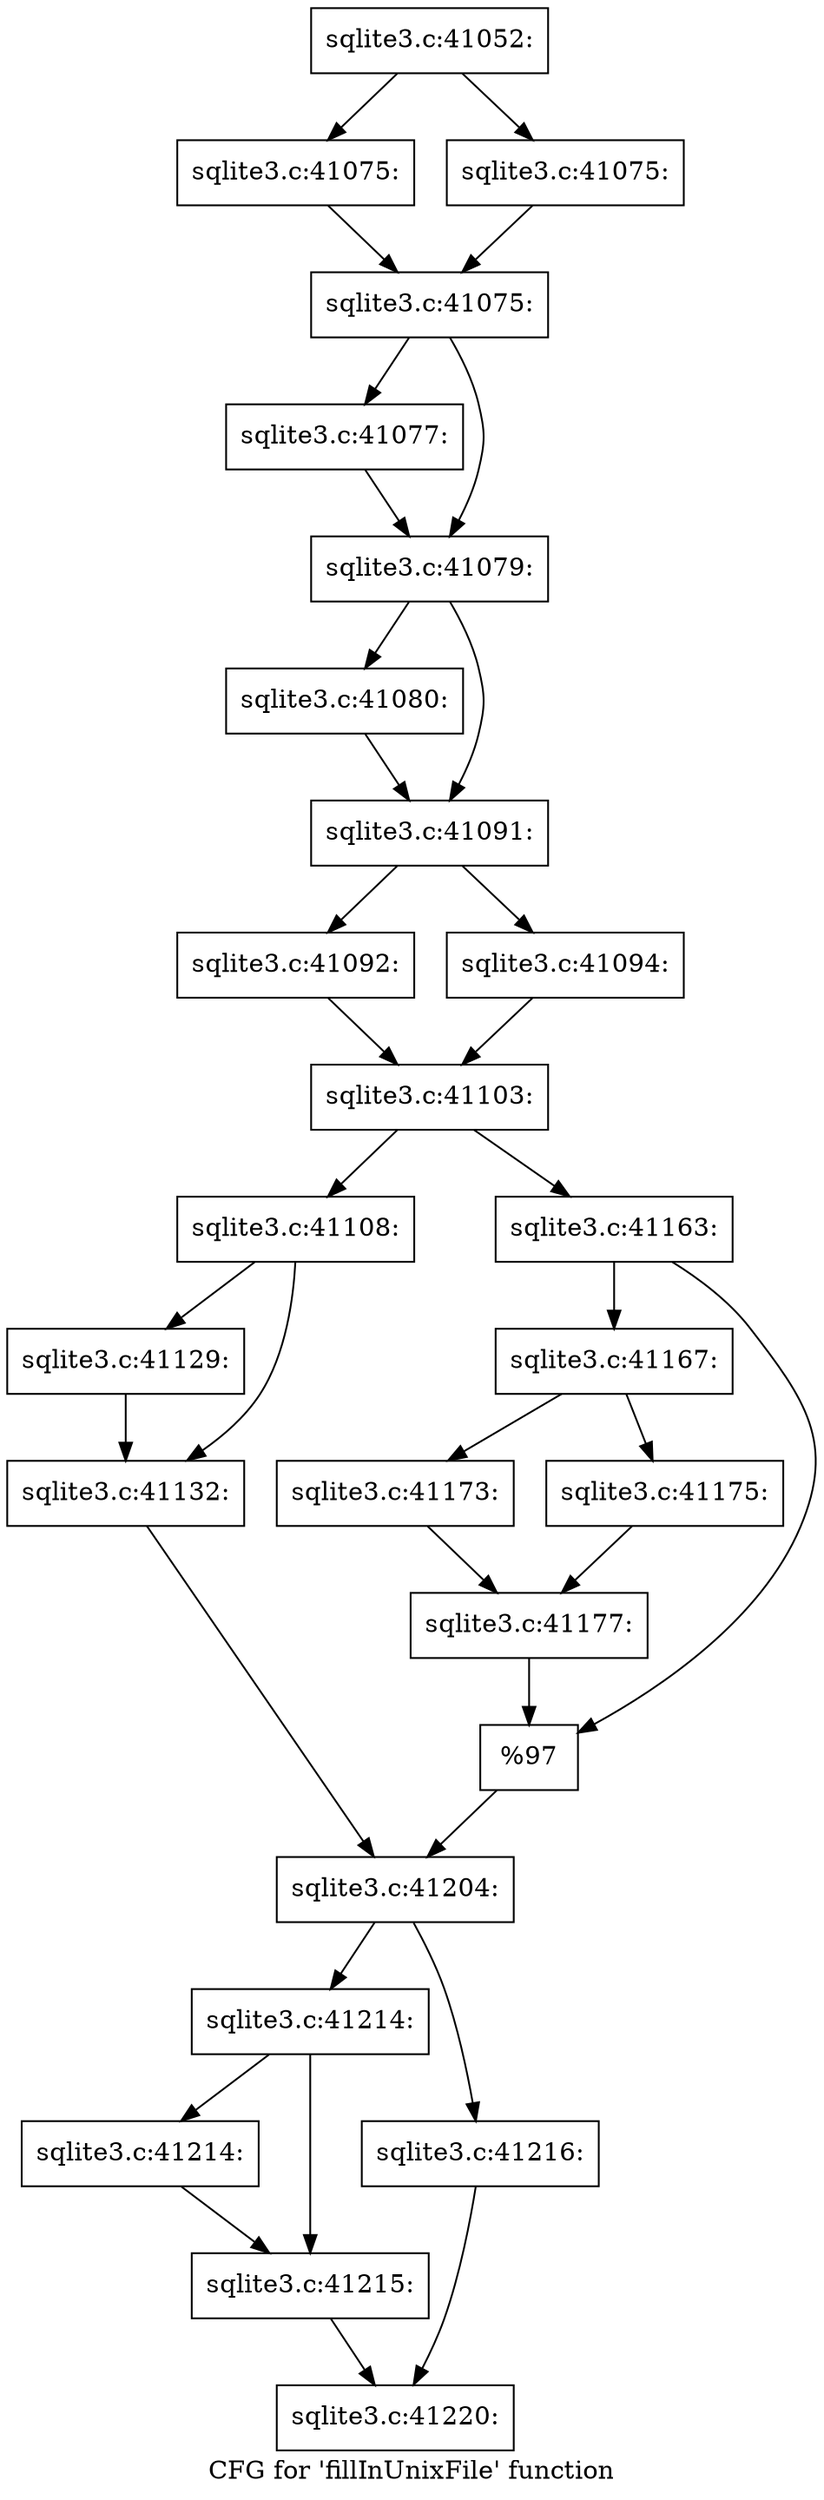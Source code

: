 digraph "CFG for 'fillInUnixFile' function" {
	label="CFG for 'fillInUnixFile' function";

	Node0x55c0f717f570 [shape=record,label="{sqlite3.c:41052:}"];
	Node0x55c0f717f570 -> Node0x55c0f718bba0;
	Node0x55c0f717f570 -> Node0x55c0f718bbf0;
	Node0x55c0f718bba0 [shape=record,label="{sqlite3.c:41075:}"];
	Node0x55c0f718bba0 -> Node0x55c0f718bc40;
	Node0x55c0f718bbf0 [shape=record,label="{sqlite3.c:41075:}"];
	Node0x55c0f718bbf0 -> Node0x55c0f718bc40;
	Node0x55c0f718bc40 [shape=record,label="{sqlite3.c:41075:}"];
	Node0x55c0f718bc40 -> Node0x55c0f718ba70;
	Node0x55c0f718bc40 -> Node0x55c0f718bac0;
	Node0x55c0f718ba70 [shape=record,label="{sqlite3.c:41077:}"];
	Node0x55c0f718ba70 -> Node0x55c0f718bac0;
	Node0x55c0f718bac0 [shape=record,label="{sqlite3.c:41079:}"];
	Node0x55c0f718bac0 -> Node0x55c0f718cc20;
	Node0x55c0f718bac0 -> Node0x55c0f718cc70;
	Node0x55c0f718cc20 [shape=record,label="{sqlite3.c:41080:}"];
	Node0x55c0f718cc20 -> Node0x55c0f718cc70;
	Node0x55c0f718cc70 [shape=record,label="{sqlite3.c:41091:}"];
	Node0x55c0f718cc70 -> Node0x55c0f718d880;
	Node0x55c0f718cc70 -> Node0x55c0f718d920;
	Node0x55c0f718d880 [shape=record,label="{sqlite3.c:41092:}"];
	Node0x55c0f718d880 -> Node0x55c0f718d8d0;
	Node0x55c0f718d920 [shape=record,label="{sqlite3.c:41094:}"];
	Node0x55c0f718d920 -> Node0x55c0f718d8d0;
	Node0x55c0f718d8d0 [shape=record,label="{sqlite3.c:41103:}"];
	Node0x55c0f718d8d0 -> Node0x55c0f575d850;
	Node0x55c0f718d8d0 -> Node0x55c0f718e950;
	Node0x55c0f575d850 [shape=record,label="{sqlite3.c:41108:}"];
	Node0x55c0f575d850 -> Node0x55c0f570b520;
	Node0x55c0f575d850 -> Node0x55c0f718f5b0;
	Node0x55c0f570b520 [shape=record,label="{sqlite3.c:41129:}"];
	Node0x55c0f570b520 -> Node0x55c0f718f5b0;
	Node0x55c0f718f5b0 [shape=record,label="{sqlite3.c:41132:}"];
	Node0x55c0f718f5b0 -> Node0x55c0f718e900;
	Node0x55c0f718e950 [shape=record,label="{sqlite3.c:41163:}"];
	Node0x55c0f718e950 -> Node0x55c0f7190120;
	Node0x55c0f718e950 -> Node0x55c0f7190170;
	Node0x55c0f7190120 [shape=record,label="{sqlite3.c:41167:}"];
	Node0x55c0f7190120 -> Node0x55c0f7191020;
	Node0x55c0f7190120 -> Node0x55c0f71910c0;
	Node0x55c0f7191020 [shape=record,label="{sqlite3.c:41173:}"];
	Node0x55c0f7191020 -> Node0x55c0f7191070;
	Node0x55c0f71910c0 [shape=record,label="{sqlite3.c:41175:}"];
	Node0x55c0f71910c0 -> Node0x55c0f7191070;
	Node0x55c0f7191070 [shape=record,label="{sqlite3.c:41177:}"];
	Node0x55c0f7191070 -> Node0x55c0f7190170;
	Node0x55c0f7190170 [shape=record,label="{%97}"];
	Node0x55c0f7190170 -> Node0x55c0f718e900;
	Node0x55c0f718e900 [shape=record,label="{sqlite3.c:41204:}"];
	Node0x55c0f718e900 -> Node0x55c0f71922c0;
	Node0x55c0f718e900 -> Node0x55c0f7192360;
	Node0x55c0f71922c0 [shape=record,label="{sqlite3.c:41214:}"];
	Node0x55c0f71922c0 -> Node0x55c0f7192770;
	Node0x55c0f71922c0 -> Node0x55c0f71927c0;
	Node0x55c0f7192770 [shape=record,label="{sqlite3.c:41214:}"];
	Node0x55c0f7192770 -> Node0x55c0f71927c0;
	Node0x55c0f71927c0 [shape=record,label="{sqlite3.c:41215:}"];
	Node0x55c0f71927c0 -> Node0x55c0f7192310;
	Node0x55c0f7192360 [shape=record,label="{sqlite3.c:41216:}"];
	Node0x55c0f7192360 -> Node0x55c0f7192310;
	Node0x55c0f7192310 [shape=record,label="{sqlite3.c:41220:}"];
}
